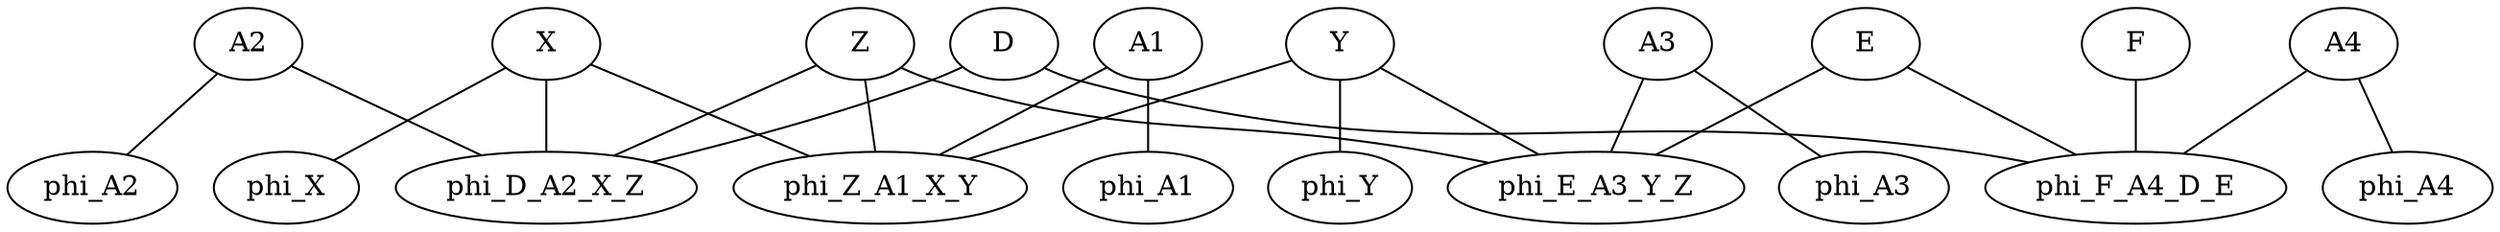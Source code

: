 strict graph "" {
	X -- phi_X;
	X -- phi_Z_A1_X_Y;
	X -- phi_D_A2_X_Z;
	Z -- phi_Z_A1_X_Y;
	Z -- phi_D_A2_X_Z;
	Z -- phi_E_A3_Y_Z;
	D -- phi_D_A2_X_Z;
	D -- phi_F_A4_D_E;
	Y -- phi_Y;
	Y -- phi_Z_A1_X_Y;
	Y -- phi_E_A3_Y_Z;
	A1 -- phi_Z_A1_X_Y;
	A1 -- phi_A1;
	A2 -- phi_D_A2_X_Z;
	A2 -- phi_A2;
	E -- phi_E_A3_Y_Z;
	E -- phi_F_A4_D_E;
	A3 -- phi_E_A3_Y_Z;
	A3 -- phi_A3;
	F -- phi_F_A4_D_E;
	A4 -- phi_F_A4_D_E;
	A4 -- phi_A4;
}
